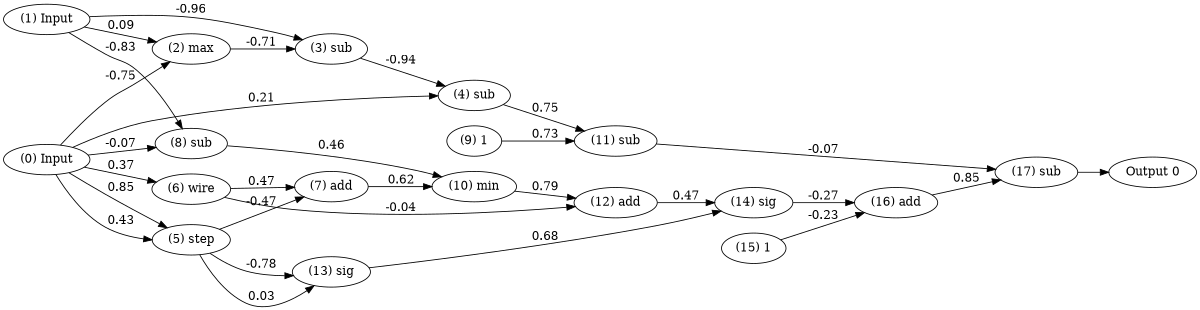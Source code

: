 digraph NeuralNetwork {
rankdir=LR;
size="8,6";
center = true;
node0 [label="(0) Input", color=black, labelfontcolor=black, fontcolor=black];
node1 [label="(1) Input", color=black, labelfontcolor=black, fontcolor=black];
node2 [label="(2) max", color=black, labelfontcolor=black, fontcolor=black];
node1 -> node2 [label="0.09", labelfontcolor=black, fontcolor=black, bold=true, color=black];
node0 -> node2 [label="-0.75", labelfontcolor=black, fontcolor=black, bold=true, color=black];
node3 [label="(3) sub", color=black, labelfontcolor=black, fontcolor=black];
node2 -> node3 [label="-0.71", labelfontcolor=black, fontcolor=black, bold=true, color=black];
node1 -> node3 [label="-0.96", labelfontcolor=black, fontcolor=black, bold=true, color=black];
node4 [label="(4) sub", color=black, labelfontcolor=black, fontcolor=black];
node0 -> node4 [label="0.21", labelfontcolor=black, fontcolor=black, bold=true, color=black];
node3 -> node4 [label="-0.94", labelfontcolor=black, fontcolor=black, bold=true, color=black];
node5 [label="(5) step", color=black, labelfontcolor=black, fontcolor=black];
node0 -> node5 [label="0.85", labelfontcolor=black, fontcolor=black, bold=true, color=black];
node0 -> node5 [label="0.43", labelfontcolor=black, fontcolor=black, bold=true, color=black];
node6 [label="(6) wire", color=black, labelfontcolor=black, fontcolor=black];
node0 -> node6 [label="0.37", labelfontcolor=black, fontcolor=black, bold=true, color=black];
node7 [label="(7) add", color=black, labelfontcolor=black, fontcolor=black];
node6 -> node7 [label="0.47", labelfontcolor=black, fontcolor=black, bold=true, color=black];
node5 -> node7 [label="-0.47", labelfontcolor=black, fontcolor=black, bold=true, color=black];
node8 [label="(8) sub", color=black, labelfontcolor=black, fontcolor=black];
node0 -> node8 [label="-0.07", labelfontcolor=black, fontcolor=black, bold=true, color=black];
node1 -> node8 [label="-0.83", labelfontcolor=black, fontcolor=black, bold=true, color=black];
node9 [label="(9) 1", color=black, labelfontcolor=black, fontcolor=black];
node10 [label="(10) min", color=black, labelfontcolor=black, fontcolor=black];
node8 -> node10 [label="0.46", labelfontcolor=black, fontcolor=black, bold=true, color=black];
node7 -> node10 [label="0.62", labelfontcolor=black, fontcolor=black, bold=true, color=black];
node11 [label="(11) sub", color=black, labelfontcolor=black, fontcolor=black];
node9 -> node11 [label="0.73", labelfontcolor=black, fontcolor=black, bold=true, color=black];
node4 -> node11 [label="0.75", labelfontcolor=black, fontcolor=black, bold=true, color=black];
node12 [label="(12) add", color=black, labelfontcolor=black, fontcolor=black];
node10 -> node12 [label="0.79", labelfontcolor=black, fontcolor=black, bold=true, color=black];
node6 -> node12 [label="-0.04", labelfontcolor=black, fontcolor=black, bold=true, color=black];
node13 [label="(13) sig", color=black, labelfontcolor=black, fontcolor=black];
node5 -> node13 [label="0.03", labelfontcolor=black, fontcolor=black, bold=true, color=black];
node5 -> node13 [label="-0.78", labelfontcolor=black, fontcolor=black, bold=true, color=black];
node14 [label="(14) sig", color=black, labelfontcolor=black, fontcolor=black];
node12 -> node14 [label="0.47", labelfontcolor=black, fontcolor=black, bold=true, color=black];
node13 -> node14 [label="0.68", labelfontcolor=black, fontcolor=black, bold=true, color=black];
node15 [label="(15) 1", color=black, labelfontcolor=black, fontcolor=black];
node16 [label="(16) add", color=black, labelfontcolor=black, fontcolor=black];
node15 -> node16 [label="-0.23", labelfontcolor=black, fontcolor=black, bold=true, color=black];
node14 -> node16 [label="-0.27", labelfontcolor=black, fontcolor=black, bold=true, color=black];
node17 [label="(17) sub", color=black, labelfontcolor=black, fontcolor=black];
node16 -> node17 [label="0.85", labelfontcolor=black, fontcolor=black, bold=true, color=black];
node11 -> node17 [label="-0.07", labelfontcolor=black, fontcolor=black, bold=true, color=black];
node18 [label="Output 0", color=black, labelfontcolor=black, fontcolor=black];
node17 -> node18 [labelfontcolor=black, fontcolor=black, bold=true, color=black];
{ rank = source; "node0"; "node1"; }
{ rank = max;"node18"; }
}